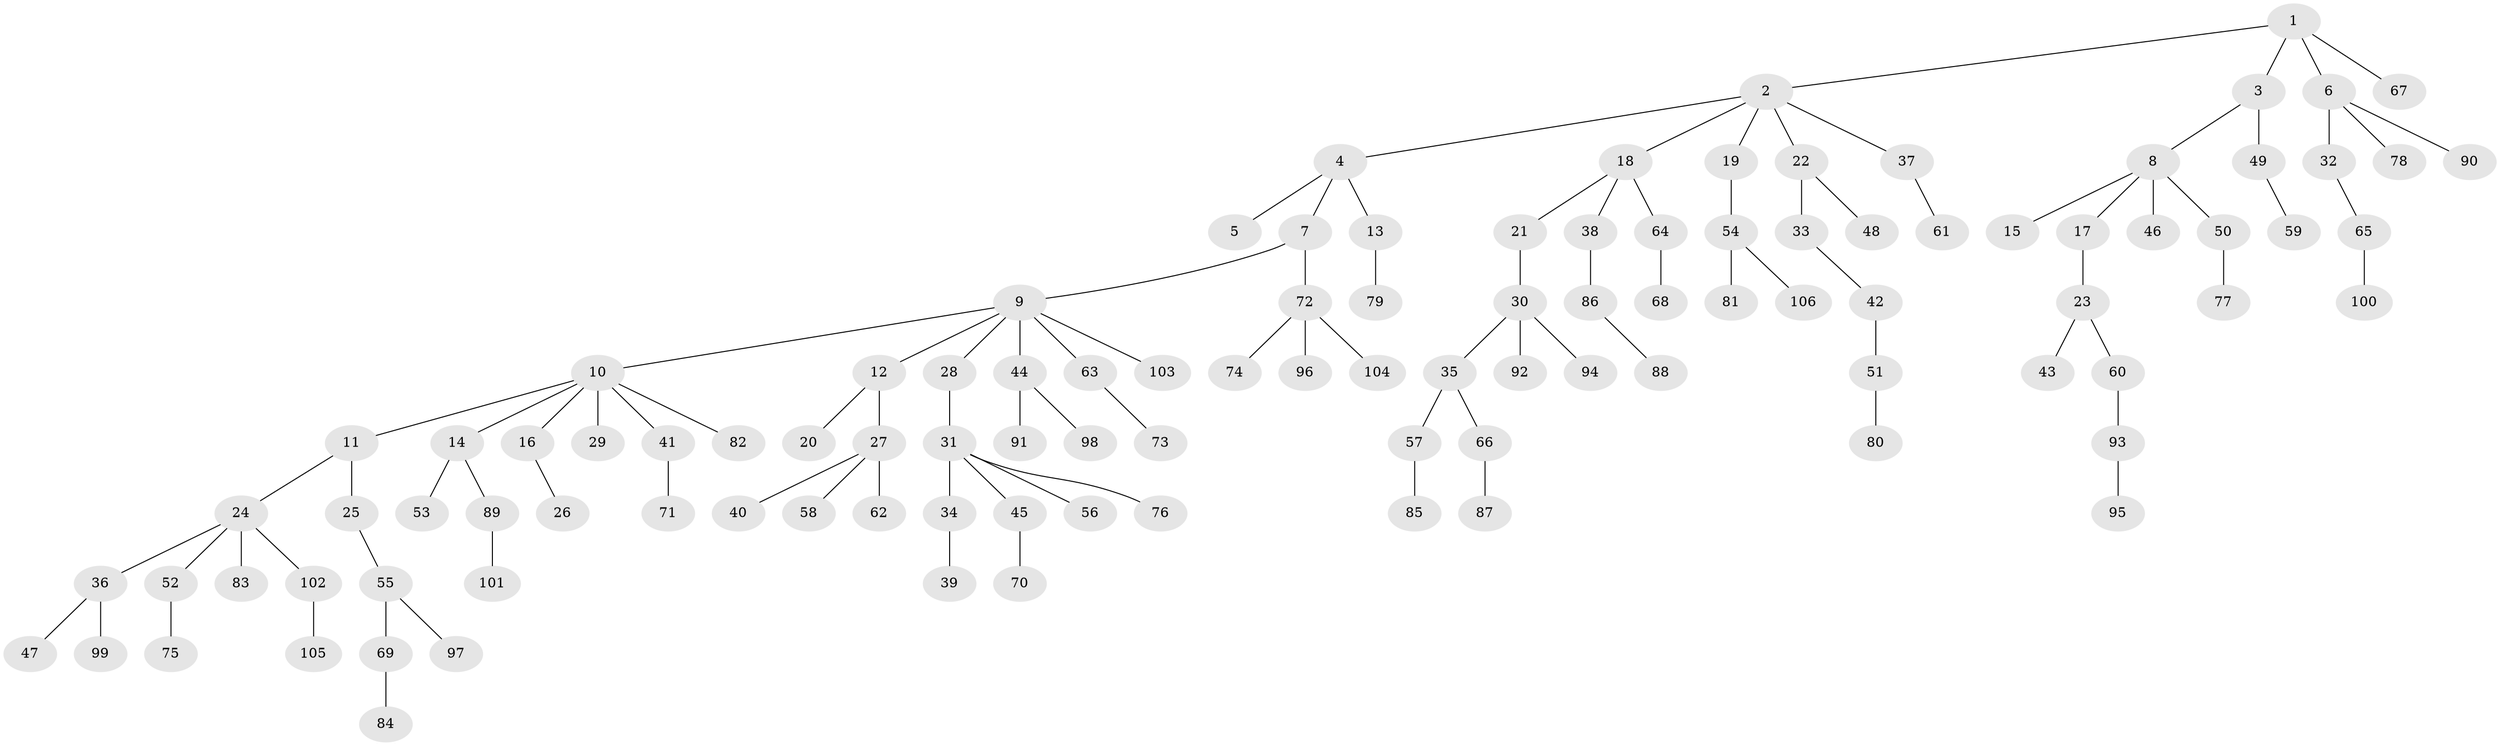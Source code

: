 // coarse degree distribution, {8: 0.014285714285714285, 3: 0.18571428571428572, 5: 0.02857142857142857, 6: 0.014285714285714285, 7: 0.014285714285714285, 2: 0.14285714285714285, 1: 0.5714285714285714, 4: 0.02857142857142857}
// Generated by graph-tools (version 1.1) at 2025/24/03/03/25 07:24:07]
// undirected, 106 vertices, 105 edges
graph export_dot {
graph [start="1"]
  node [color=gray90,style=filled];
  1;
  2;
  3;
  4;
  5;
  6;
  7;
  8;
  9;
  10;
  11;
  12;
  13;
  14;
  15;
  16;
  17;
  18;
  19;
  20;
  21;
  22;
  23;
  24;
  25;
  26;
  27;
  28;
  29;
  30;
  31;
  32;
  33;
  34;
  35;
  36;
  37;
  38;
  39;
  40;
  41;
  42;
  43;
  44;
  45;
  46;
  47;
  48;
  49;
  50;
  51;
  52;
  53;
  54;
  55;
  56;
  57;
  58;
  59;
  60;
  61;
  62;
  63;
  64;
  65;
  66;
  67;
  68;
  69;
  70;
  71;
  72;
  73;
  74;
  75;
  76;
  77;
  78;
  79;
  80;
  81;
  82;
  83;
  84;
  85;
  86;
  87;
  88;
  89;
  90;
  91;
  92;
  93;
  94;
  95;
  96;
  97;
  98;
  99;
  100;
  101;
  102;
  103;
  104;
  105;
  106;
  1 -- 2;
  1 -- 3;
  1 -- 6;
  1 -- 67;
  2 -- 4;
  2 -- 18;
  2 -- 19;
  2 -- 22;
  2 -- 37;
  3 -- 8;
  3 -- 49;
  4 -- 5;
  4 -- 7;
  4 -- 13;
  6 -- 32;
  6 -- 78;
  6 -- 90;
  7 -- 9;
  7 -- 72;
  8 -- 15;
  8 -- 17;
  8 -- 46;
  8 -- 50;
  9 -- 10;
  9 -- 12;
  9 -- 28;
  9 -- 44;
  9 -- 63;
  9 -- 103;
  10 -- 11;
  10 -- 14;
  10 -- 16;
  10 -- 29;
  10 -- 41;
  10 -- 82;
  11 -- 24;
  11 -- 25;
  12 -- 20;
  12 -- 27;
  13 -- 79;
  14 -- 53;
  14 -- 89;
  16 -- 26;
  17 -- 23;
  18 -- 21;
  18 -- 38;
  18 -- 64;
  19 -- 54;
  21 -- 30;
  22 -- 33;
  22 -- 48;
  23 -- 43;
  23 -- 60;
  24 -- 36;
  24 -- 52;
  24 -- 83;
  24 -- 102;
  25 -- 55;
  27 -- 40;
  27 -- 58;
  27 -- 62;
  28 -- 31;
  30 -- 35;
  30 -- 92;
  30 -- 94;
  31 -- 34;
  31 -- 45;
  31 -- 56;
  31 -- 76;
  32 -- 65;
  33 -- 42;
  34 -- 39;
  35 -- 57;
  35 -- 66;
  36 -- 47;
  36 -- 99;
  37 -- 61;
  38 -- 86;
  41 -- 71;
  42 -- 51;
  44 -- 91;
  44 -- 98;
  45 -- 70;
  49 -- 59;
  50 -- 77;
  51 -- 80;
  52 -- 75;
  54 -- 81;
  54 -- 106;
  55 -- 69;
  55 -- 97;
  57 -- 85;
  60 -- 93;
  63 -- 73;
  64 -- 68;
  65 -- 100;
  66 -- 87;
  69 -- 84;
  72 -- 74;
  72 -- 96;
  72 -- 104;
  86 -- 88;
  89 -- 101;
  93 -- 95;
  102 -- 105;
}
